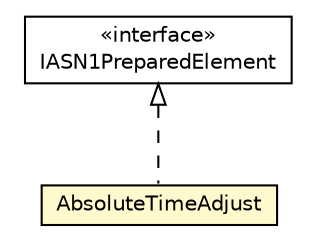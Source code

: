 #!/usr/local/bin/dot
#
# Class diagram 
# Generated by UMLGraph version R5_6-24-gf6e263 (http://www.umlgraph.org/)
#

digraph G {
	edge [fontname="Helvetica",fontsize=10,labelfontname="Helvetica",labelfontsize=10];
	node [fontname="Helvetica",fontsize=10,shape=plaintext];
	nodesep=0.25;
	ranksep=0.5;
	// org.universAAL.lddi.lib.ieeex73std.org.bn.coders.IASN1PreparedElement
	c76832 [label=<<table title="org.universAAL.lddi.lib.ieeex73std.org.bn.coders.IASN1PreparedElement" border="0" cellborder="1" cellspacing="0" cellpadding="2" port="p" href="../../org/bn/coders/IASN1PreparedElement.html">
		<tr><td><table border="0" cellspacing="0" cellpadding="1">
<tr><td align="center" balign="center"> &#171;interface&#187; </td></tr>
<tr><td align="center" balign="center"> IASN1PreparedElement </td></tr>
		</table></td></tr>
		</table>>, URL="../../org/bn/coders/IASN1PreparedElement.html", fontname="Helvetica", fontcolor="black", fontsize=10.0];
	// org.universAAL.lddi.lib.ieeex73std.x73.p20601.AbsoluteTimeAdjust
	c76909 [label=<<table title="org.universAAL.lddi.lib.ieeex73std.x73.p20601.AbsoluteTimeAdjust" border="0" cellborder="1" cellspacing="0" cellpadding="2" port="p" bgcolor="lemonChiffon" href="./AbsoluteTimeAdjust.html">
		<tr><td><table border="0" cellspacing="0" cellpadding="1">
<tr><td align="center" balign="center"> AbsoluteTimeAdjust </td></tr>
		</table></td></tr>
		</table>>, URL="./AbsoluteTimeAdjust.html", fontname="Helvetica", fontcolor="black", fontsize=10.0];
	//org.universAAL.lddi.lib.ieeex73std.x73.p20601.AbsoluteTimeAdjust implements org.universAAL.lddi.lib.ieeex73std.org.bn.coders.IASN1PreparedElement
	c76832:p -> c76909:p [dir=back,arrowtail=empty,style=dashed];
}

